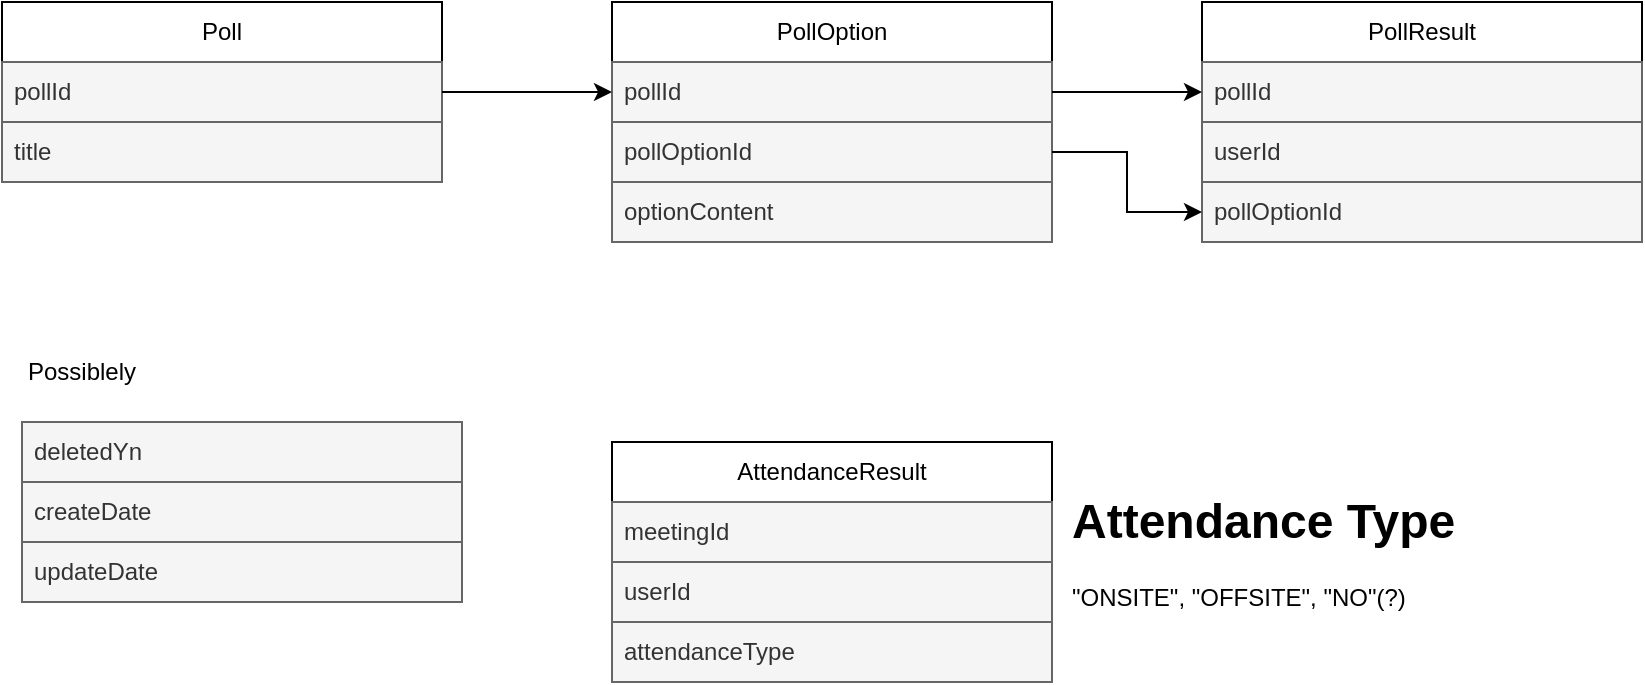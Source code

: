 <mxfile version="23.1.5" type="github">
  <diagram id="R2lEEEUBdFMjLlhIrx00" name="Page-1">
    <mxGraphModel dx="1026" dy="585" grid="1" gridSize="10" guides="1" tooltips="1" connect="1" arrows="1" fold="1" page="1" pageScale="1" pageWidth="850" pageHeight="1100" math="0" shadow="0" extFonts="Permanent Marker^https://fonts.googleapis.com/css?family=Permanent+Marker">
      <root>
        <mxCell id="0" />
        <mxCell id="1" parent="0" />
        <mxCell id="-OlNc6tqlLGOMvgOzaTl-24" value="Poll" style="swimlane;fontStyle=0;childLayout=stackLayout;horizontal=1;startSize=30;horizontalStack=0;resizeParent=1;resizeParentMax=0;resizeLast=0;collapsible=1;marginBottom=0;whiteSpace=wrap;html=1;" parent="1" vertex="1">
          <mxGeometry x="120" y="150" width="220" height="90" as="geometry" />
        </mxCell>
        <mxCell id="-OlNc6tqlLGOMvgOzaTl-25" value="pollId" style="text;strokeColor=#666666;fillColor=#f5f5f5;align=left;verticalAlign=middle;spacingLeft=4;spacingRight=4;overflow=hidden;points=[[0,0.5],[1,0.5]];portConstraint=eastwest;rotatable=0;whiteSpace=wrap;html=1;fontColor=#333333;" parent="-OlNc6tqlLGOMvgOzaTl-24" vertex="1">
          <mxGeometry y="30" width="220" height="30" as="geometry" />
        </mxCell>
        <mxCell id="-OlNc6tqlLGOMvgOzaTl-26" value="title" style="text;strokeColor=#666666;fillColor=#f5f5f5;align=left;verticalAlign=middle;spacingLeft=4;spacingRight=4;overflow=hidden;points=[[0,0.5],[1,0.5]];portConstraint=eastwest;rotatable=0;whiteSpace=wrap;html=1;fontColor=#333333;" parent="-OlNc6tqlLGOMvgOzaTl-24" vertex="1">
          <mxGeometry y="60" width="220" height="30" as="geometry" />
        </mxCell>
        <mxCell id="-OlNc6tqlLGOMvgOzaTl-31" value="PollOption" style="swimlane;fontStyle=0;childLayout=stackLayout;horizontal=1;startSize=30;horizontalStack=0;resizeParent=1;resizeParentMax=0;resizeLast=0;collapsible=1;marginBottom=0;whiteSpace=wrap;html=1;" parent="1" vertex="1">
          <mxGeometry x="425" y="150" width="220" height="120" as="geometry" />
        </mxCell>
        <mxCell id="-OlNc6tqlLGOMvgOzaTl-32" value="pollId" style="text;align=left;verticalAlign=middle;spacingLeft=4;spacingRight=4;overflow=hidden;points=[[0,0.5],[1,0.5]];portConstraint=eastwest;rotatable=0;whiteSpace=wrap;html=1;fillColor=#f5f5f5;fontColor=#333333;strokeColor=#666666;" parent="-OlNc6tqlLGOMvgOzaTl-31" vertex="1">
          <mxGeometry y="30" width="220" height="30" as="geometry" />
        </mxCell>
        <mxCell id="-OlNc6tqlLGOMvgOzaTl-33" value="pollOptionId" style="text;align=left;verticalAlign=middle;spacingLeft=4;spacingRight=4;overflow=hidden;points=[[0,0.5],[1,0.5]];portConstraint=eastwest;rotatable=0;whiteSpace=wrap;html=1;fillColor=#f5f5f5;fontColor=#333333;strokeColor=#666666;" parent="-OlNc6tqlLGOMvgOzaTl-31" vertex="1">
          <mxGeometry y="60" width="220" height="30" as="geometry" />
        </mxCell>
        <mxCell id="-OlNc6tqlLGOMvgOzaTl-38" value="optionContent" style="text;align=left;verticalAlign=middle;spacingLeft=4;spacingRight=4;overflow=hidden;points=[[0,0.5],[1,0.5]];portConstraint=eastwest;rotatable=0;whiteSpace=wrap;html=1;fillColor=#f5f5f5;fontColor=#333333;strokeColor=#666666;" parent="-OlNc6tqlLGOMvgOzaTl-31" vertex="1">
          <mxGeometry y="90" width="220" height="30" as="geometry" />
        </mxCell>
        <mxCell id="-OlNc6tqlLGOMvgOzaTl-37" style="edgeStyle=orthogonalEdgeStyle;rounded=0;orthogonalLoop=1;jettySize=auto;html=1;entryX=0;entryY=0.5;entryDx=0;entryDy=0;" parent="1" source="-OlNc6tqlLGOMvgOzaTl-25" target="-OlNc6tqlLGOMvgOzaTl-32" edge="1">
          <mxGeometry relative="1" as="geometry" />
        </mxCell>
        <mxCell id="-OlNc6tqlLGOMvgOzaTl-41" value="deletedYn" style="text;strokeColor=#666666;fillColor=#f5f5f5;align=left;verticalAlign=middle;spacingLeft=4;spacingRight=4;overflow=hidden;points=[[0,0.5],[1,0.5]];portConstraint=eastwest;rotatable=0;whiteSpace=wrap;html=1;fontColor=#333333;" parent="1" vertex="1">
          <mxGeometry x="130" y="360" width="220" height="30" as="geometry" />
        </mxCell>
        <mxCell id="-OlNc6tqlLGOMvgOzaTl-42" value="updateDate" style="text;strokeColor=#666666;fillColor=#f5f5f5;align=left;verticalAlign=middle;spacingLeft=4;spacingRight=4;overflow=hidden;points=[[0,0.5],[1,0.5]];portConstraint=eastwest;rotatable=0;whiteSpace=wrap;html=1;fontColor=#333333;" parent="1" vertex="1">
          <mxGeometry x="130" y="420" width="220" height="30" as="geometry" />
        </mxCell>
        <mxCell id="-OlNc6tqlLGOMvgOzaTl-43" value="createDate" style="text;align=left;verticalAlign=middle;spacingLeft=4;spacingRight=4;overflow=hidden;points=[[0,0.5],[1,0.5]];portConstraint=eastwest;rotatable=0;whiteSpace=wrap;html=1;fillColor=#f5f5f5;fontColor=#333333;strokeColor=#666666;" parent="1" vertex="1">
          <mxGeometry x="130" y="390" width="220" height="30" as="geometry" />
        </mxCell>
        <mxCell id="-OlNc6tqlLGOMvgOzaTl-44" value="PollResult" style="swimlane;fontStyle=0;childLayout=stackLayout;horizontal=1;startSize=30;horizontalStack=0;resizeParent=1;resizeParentMax=0;resizeLast=0;collapsible=1;marginBottom=0;whiteSpace=wrap;html=1;" parent="1" vertex="1">
          <mxGeometry x="720" y="150" width="220" height="120" as="geometry" />
        </mxCell>
        <mxCell id="-OlNc6tqlLGOMvgOzaTl-45" value="pollId" style="text;align=left;verticalAlign=middle;spacingLeft=4;spacingRight=4;overflow=hidden;points=[[0,0.5],[1,0.5]];portConstraint=eastwest;rotatable=0;whiteSpace=wrap;html=1;fillColor=#f5f5f5;fontColor=#333333;strokeColor=#666666;" parent="-OlNc6tqlLGOMvgOzaTl-44" vertex="1">
          <mxGeometry y="30" width="220" height="30" as="geometry" />
        </mxCell>
        <mxCell id="-OlNc6tqlLGOMvgOzaTl-50" value="userId" style="text;align=left;verticalAlign=middle;spacingLeft=4;spacingRight=4;overflow=hidden;points=[[0,0.5],[1,0.5]];portConstraint=eastwest;rotatable=0;whiteSpace=wrap;html=1;fillColor=#f5f5f5;fontColor=#333333;strokeColor=#666666;" parent="-OlNc6tqlLGOMvgOzaTl-44" vertex="1">
          <mxGeometry y="60" width="220" height="30" as="geometry" />
        </mxCell>
        <mxCell id="-OlNc6tqlLGOMvgOzaTl-46" value="pollOptionId" style="text;align=left;verticalAlign=middle;spacingLeft=4;spacingRight=4;overflow=hidden;points=[[0,0.5],[1,0.5]];portConstraint=eastwest;rotatable=0;whiteSpace=wrap;html=1;fillColor=#f5f5f5;fontColor=#333333;strokeColor=#666666;" parent="-OlNc6tqlLGOMvgOzaTl-44" vertex="1">
          <mxGeometry y="90" width="220" height="30" as="geometry" />
        </mxCell>
        <mxCell id="-OlNc6tqlLGOMvgOzaTl-49" style="edgeStyle=orthogonalEdgeStyle;rounded=0;orthogonalLoop=1;jettySize=auto;html=1;entryX=0;entryY=0.5;entryDx=0;entryDy=0;" parent="1" source="-OlNc6tqlLGOMvgOzaTl-32" target="-OlNc6tqlLGOMvgOzaTl-45" edge="1">
          <mxGeometry relative="1" as="geometry" />
        </mxCell>
        <mxCell id="-OlNc6tqlLGOMvgOzaTl-52" style="edgeStyle=orthogonalEdgeStyle;rounded=0;orthogonalLoop=1;jettySize=auto;html=1;exitX=1;exitY=0.5;exitDx=0;exitDy=0;entryX=0;entryY=0.5;entryDx=0;entryDy=0;" parent="1" source="-OlNc6tqlLGOMvgOzaTl-33" target="-OlNc6tqlLGOMvgOzaTl-46" edge="1">
          <mxGeometry relative="1" as="geometry" />
        </mxCell>
        <mxCell id="-OlNc6tqlLGOMvgOzaTl-61" value="AttendanceResult" style="swimlane;fontStyle=0;childLayout=stackLayout;horizontal=1;startSize=30;horizontalStack=0;resizeParent=1;resizeParentMax=0;resizeLast=0;collapsible=1;marginBottom=0;whiteSpace=wrap;html=1;" parent="1" vertex="1">
          <mxGeometry x="425" y="370" width="220" height="120" as="geometry" />
        </mxCell>
        <mxCell id="-OlNc6tqlLGOMvgOzaTl-62" value="meetingId" style="text;align=left;verticalAlign=middle;spacingLeft=4;spacingRight=4;overflow=hidden;points=[[0,0.5],[1,0.5]];portConstraint=eastwest;rotatable=0;whiteSpace=wrap;html=1;fillColor=#f5f5f5;fontColor=#333333;strokeColor=#666666;" parent="-OlNc6tqlLGOMvgOzaTl-61" vertex="1">
          <mxGeometry y="30" width="220" height="30" as="geometry" />
        </mxCell>
        <mxCell id="-OlNc6tqlLGOMvgOzaTl-63" value="userId" style="text;align=left;verticalAlign=middle;spacingLeft=4;spacingRight=4;overflow=hidden;points=[[0,0.5],[1,0.5]];portConstraint=eastwest;rotatable=0;whiteSpace=wrap;html=1;fillColor=#f5f5f5;fontColor=#333333;strokeColor=#666666;" parent="-OlNc6tqlLGOMvgOzaTl-61" vertex="1">
          <mxGeometry y="60" width="220" height="30" as="geometry" />
        </mxCell>
        <mxCell id="-OlNc6tqlLGOMvgOzaTl-64" value="attendanceType" style="text;align=left;verticalAlign=middle;spacingLeft=4;spacingRight=4;overflow=hidden;points=[[0,0.5],[1,0.5]];portConstraint=eastwest;rotatable=0;whiteSpace=wrap;html=1;fillColor=#f5f5f5;fontColor=#333333;strokeColor=#666666;" parent="-OlNc6tqlLGOMvgOzaTl-61" vertex="1">
          <mxGeometry y="90" width="220" height="30" as="geometry" />
        </mxCell>
        <mxCell id="-OlNc6tqlLGOMvgOzaTl-67" value="&lt;h1&gt;Attendance Type&lt;/h1&gt;&lt;p&gt;&quot;ONSITE&quot;, &quot;OFFSITE&quot;, &quot;NO&quot;(?)&lt;/p&gt;" style="text;html=1;strokeColor=none;fillColor=none;spacing=5;spacingTop=-20;whiteSpace=wrap;overflow=hidden;rounded=0;" parent="1" vertex="1">
          <mxGeometry x="650" y="390" width="215" height="75" as="geometry" />
        </mxCell>
        <mxCell id="J9EFXelpcXLA0tWLQ5-L-2" value="Possiblely" style="text;html=1;align=center;verticalAlign=middle;whiteSpace=wrap;rounded=0;" vertex="1" parent="1">
          <mxGeometry x="130" y="320" width="60" height="30" as="geometry" />
        </mxCell>
      </root>
    </mxGraphModel>
  </diagram>
</mxfile>
